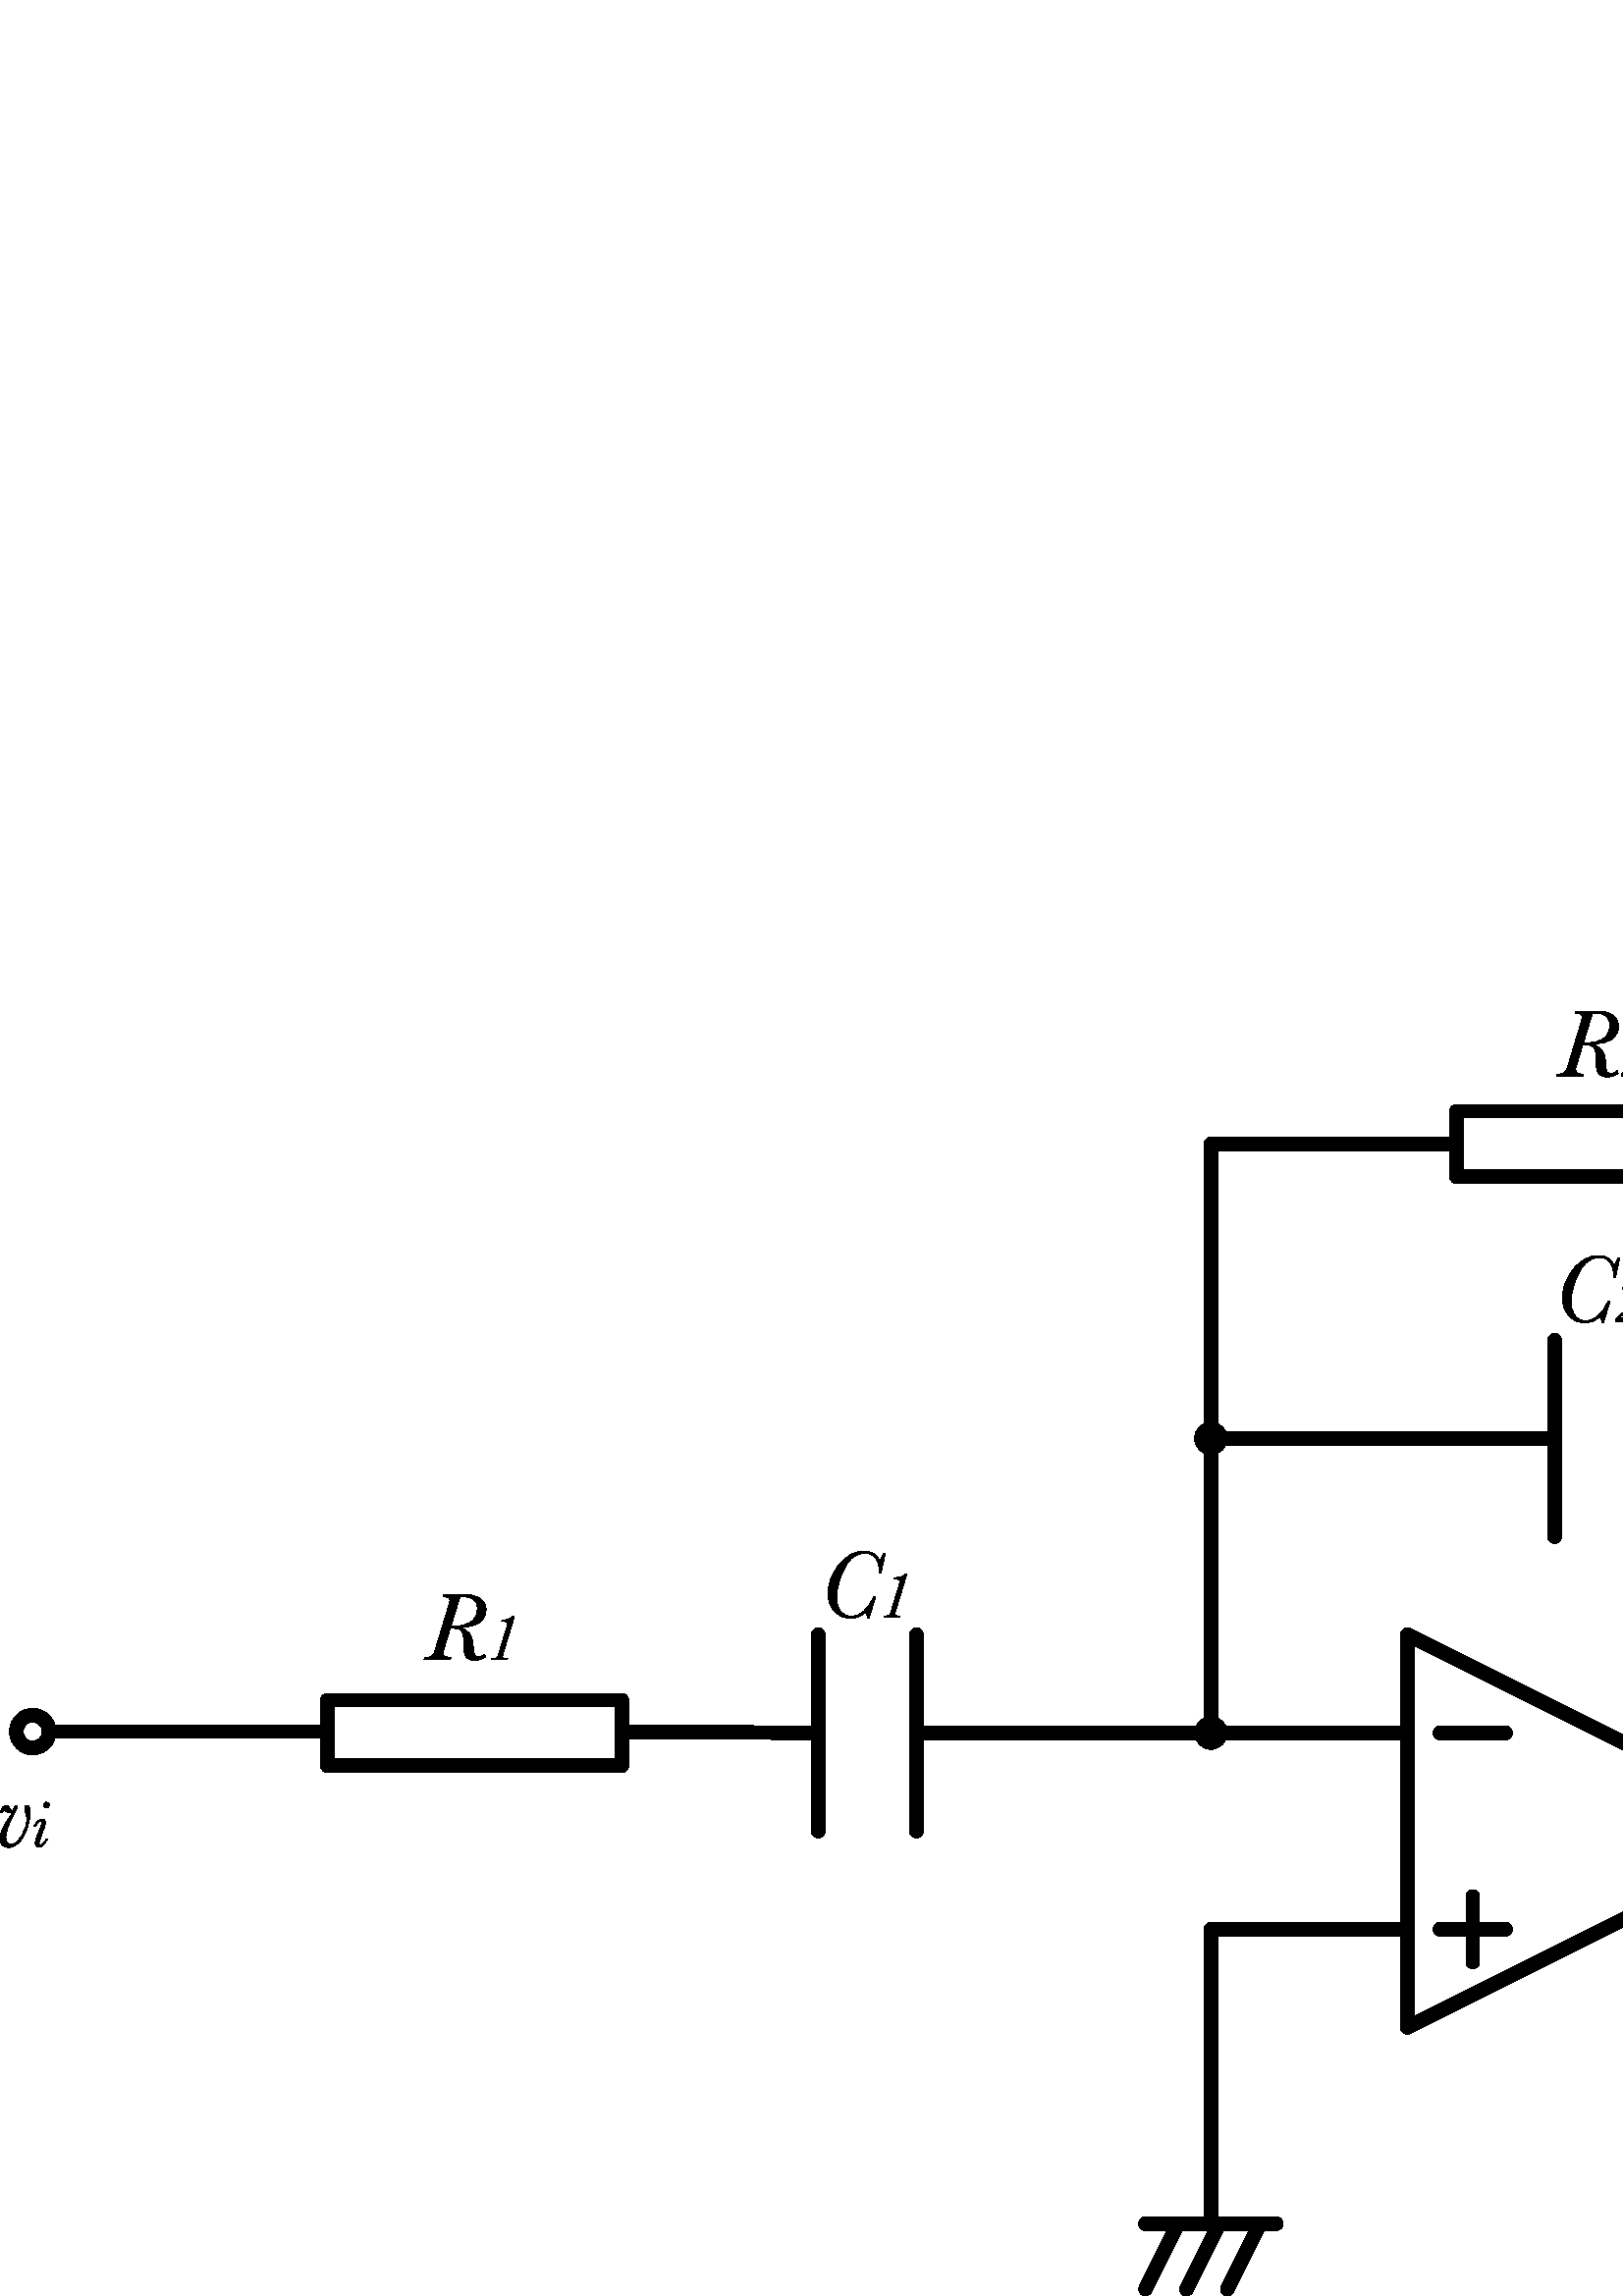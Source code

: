 %!PS-Adobe-3.0 EPSF-3.0
%%HiResBoundingBox: 0 0 812.5 471.168
%%BoundingBox: 0 0 813 472
%LanguageLevel: 3
%%DocumentData: Clean7Bit
%%EndComments
%%BeginProlog
101 dict begin
/m/moveto
/l/lineto
/c/curveto
3{load def}repeat
%%EndProlog
gsave
 
 % 
   newpath
   516 98.5 m
   516 98.5 516 242.5 516 242.5 c
   516 242.5 660 170.5 660 170.5 c
   660 170.5 516 98.5 516 98.5 c
   closepath
   /DeviceRGB setcolorspace
   0 0 0 setcolor
   5 setlinewidth
   1 setlinecap
   1 setlinejoin
   [] 0 setdash
   stroke
 
 % 
   516 134.5 m
   516 134.5 444 134.5 444 134.5 c
   444 134.5 444 26.5 444 26.5 c
   /DeviceRGB setcolorspace
   0 0 0 setcolor
   5 setlinewidth
   1 setlinecap
   1 setlinejoin
   [] 0 setdash
   stroke
 
 % 
   516 206.5 m
   516 206.5 336 206.5 336 206.5 c
   /DeviceRGB setcolorspace
   0 0 0 setcolor
   5 setlinewidth
   1 setlinecap
   1 setlinejoin
   [] 0 setdash
   stroke
 
 % 
   444 206.5 m
   444 206.5 444 314.5 444 314.5 c
   /DeviceRGB setcolorspace
   0 0 0 setcolor
   5 setlinewidth
   1 setlinecap
   1 setlinejoin
   [] 0 setdash
   stroke
 
 % 
   444 212.5 m
   447.311 212.5 450 209.811 450 206.5 c
   450 203.189 447.311 200.5 444 200.5 c
   440.689 200.5 438 203.189 438 206.5 c
   438 209.811 440.689 212.5 444 212.5 c
   closepath
   /DeviceRGB setcolorspace
   0 0 0 setcolor
   eofill
 
 % 
   660 170.5 m
   660 170.5 798 170.5 798 170.5 c
   /DeviceRGB setcolorspace
   0 0 0 setcolor
   5 setlinewidth
   1 setlinecap
   1 setlinejoin
   [] 0 setdash
   stroke
 
 % 
   420 26.5 m
   420 26.5 468 26.5 468 26.5 c
   /DeviceRGB setcolorspace
   0 0 0 setcolor
   5 setlinewidth
   1 setlinecap
   1 setlinejoin
   [] 0 setdash
   stroke
 
 % 
   432 26.5 m
   432 26.5 420 2.5 420 2.5 c
   /DeviceRGB setcolorspace
   0 0 0 setcolor
   5 setlinewidth
   1 setlinecap
   1 setlinejoin
   [] 0 setdash
   stroke
 
 % 
   447 26.5 m
   447 26.5 435 2.5 435 2.5 c
   /DeviceRGB setcolorspace
   0 0 0 setcolor
   5 setlinewidth
   1 setlinecap
   1 setlinejoin
   [] 0 setdash
   stroke
 
 % 
   462 26.5 m
   462 26.5 450 2.5 450 2.5 c
   /DeviceRGB setcolorspace
   0 0 0 setcolor
   5 setlinewidth
   1 setlinecap
   1 setlinejoin
   [] 0 setdash
   stroke
 
 % 
   228 218.5 m
   228 218.5 228 194.5 228 194.5 c
   228 194.5 120 194.5 120 194.5 c
   120 194.5 120 218.5 120 218.5 c
   120 218.5 228 218.5 228 218.5 c
   closepath
   /DeviceRGB setcolorspace
   0 0 0 setcolor
   5 setlinewidth
   1 setlinecap
   1 setlinejoin
   [] 0 setdash
   stroke
 
 % 
   120 206.992 m
   120 206.992 18 206.992 18 206.992 c
   /DeviceRGB setcolorspace
   0 0 0 setcolor
   5 setlinewidth
   1 setlinecap
   1 setlinejoin
   [] 0 setdash
   stroke
 
 % 
   12 212.992 m
   15.311 212.992 18 210.304 18 206.992 c
   18 203.681 15.311 200.992 12 200.992 c
   8.689 200.992 6 203.681 6 206.992 c
   6 210.304 8.689 212.992 12 212.992 c
   closepath
   /DeviceRGB setcolorspace
   0 0 0 setcolor
   5 setlinewidth
   1 setlinecap
   1 setlinejoin
   [] 0 setdash
   stroke
 
 % 
   804 176.5 m
   807.311 176.5 810 173.811 810 170.5 c
   810 167.189 807.311 164.5 804 164.5 c
   800.689 164.5 798 167.189 798 170.5 c
   798 173.811 800.689 176.5 804 176.5 c
   closepath
   /DeviceRGB setcolorspace
   0 0 0 setcolor
   5 setlinewidth
   1 setlinecap
   1 setlinejoin
   [] 0 setdash
   stroke
 
 % 
   444 314.5 m
   444 314.5 570 314.5 570 314.5 c
   /DeviceRGB setcolorspace
   0 0 0 setcolor
   5 setlinewidth
   1 setlinecap
   1 setlinejoin
   [] 0 setdash
   stroke
 
 % 
   606 314.5 m
   732 314.5 l
   732 314.5 732 170.5 732 170.5 c
   /DeviceRGB setcolorspace
   0 0 0 setcolor
   5 setlinewidth
   1 setlinecap
   1 setlinejoin
   [] 0 setdash
   stroke
 
 % 
   528 206.5 m
   528 206.5 552 206.5 552 206.5 c
   /DeviceRGB setcolorspace
   0 0 0 setcolor
   5 setlinewidth
   1 setlinecap
   1 setlinejoin
   [] 0 setdash
   stroke
 
 % 
   528 134.5 m
   528 134.5 552 134.5 552 134.5 c
   /DeviceRGB setcolorspace
   0 0 0 setcolor
   5 setlinewidth
   1 setlinecap
   1 setlinejoin
   [] 0 setdash
   stroke
 
 % 
   540 122.5 m
   540 122.5 540 146.5 540 146.5 c
   /DeviceRGB setcolorspace
   0 0 0 setcolor
   5 setlinewidth
   1 setlinecap
   1 setlinejoin
   [] 0 setdash
   stroke
 
 % 
   732 176.5 m
   735.311 176.5 738 173.811 738 170.5 c
   738 167.189 735.311 164.5 732 164.5 c
   728.689 164.5 726 167.189 726 170.5 c
   726 173.811 728.689 176.5 732 176.5 c
   closepath
   /DeviceRGB setcolorspace
   0 0 0 setcolor
   eofill
 
 % 
   570 350.5 m
   570 350.5 570 278.5 570 278.5 c
   /DeviceRGB setcolorspace
   0 0 0 setcolor
   5 setlinewidth
   1 setlinecap
   1 setlinejoin
   [] 0 setdash
   stroke
 
 % R1
   177.694 235.357 m
   177.694 235.357 178.081 234.531 178.081 234.531 c
   176.78 233.547 175.45 233.055 174.091 233.055 c
   172.72 233.055 171.694 233.465 171.015 234.285 c
   170.335 235.105 169.995 236.418 169.995 238.223 c
   169.995 238.223 170.013 239.664 170.013 239.664 c
   170.013 241.293 169.872 242.447 169.591 243.127 c
   169.31 243.807 168.917 244.264 168.413 244.498 c
   167.909 244.732 167.101 244.85 165.987 244.85 c
   165.987 244.85 165.108 244.85 165.108 244.85 c
   165.108 244.85 162.999 237.959 162.999 237.959 c
   162.647 236.811 162.472 236.119 162.472 235.885 c
   162.472 235.264 162.727 234.827 163.236 234.575 c
   163.746 234.323 164.306 234.197 164.915 234.197 c
   164.915 234.197 165.407 234.197 165.407 234.197 c
   165.407 234.197 165.161 233.389 165.161 233.389 c
   165.161 233.389 155.511 233.389 155.511 233.389 c
   155.511 233.389 155.757 234.197 155.757 234.197 c
   155.757 234.197 156.144 234.197 156.144 234.197 c
   156.87 234.197 157.485 234.329 157.989 234.593 c
   158.493 234.856 158.836 235.161 159.018 235.507 c
   159.199 235.853 159.466 236.611 159.817 237.783 c
   159.817 237.783 164.423 252.953 164.423 252.953 c
   164.774 254.125 164.95 254.863 164.95 255.168 c
   164.95 255.578 164.774 255.889 164.423 256.1 c
   164.071 256.311 163.386 256.416 162.366 256.416 c
   162.366 256.416 162.612 257.225 162.612 257.225 c
   162.612 257.225 168.853 257.225 168.853 257.225 c
   170.587 257.225 171.885 257.181 172.746 257.093 c
   173.607 257.005 174.489 256.718 175.392 256.231 c
   176.294 255.745 176.988 255.109 177.475 254.324 c
   177.961 253.539 178.204 252.66 178.204 251.688 c
   178.204 249.859 177.457 248.336 175.963 247.117 c
   174.469 245.898 172.093 245.242 168.835 245.148 c
   170.546 244.527 171.735 243.678 172.403 242.6 c
   173.071 241.521 173.446 240.021 173.528 238.1 c
   173.587 236.635 173.739 235.65 173.985 235.146 c
   174.231 234.643 174.7 234.391 175.392 234.391 c
   175.989 234.391 176.757 234.713 177.694 235.357 c
   closepath
   165.354 245.605 m
   165.354 245.605 166.058 245.605 166.058 245.605 c
   169.058 245.605 171.302 246.18 172.79 247.328 c
   174.278 248.477 175.022 250.082 175.022 252.145 c
   175.022 253.598 174.568 254.685 173.66 255.405 c
   172.752 256.126 171.39 256.486 169.573 256.486 c
   169.292 256.486 168.987 256.475 168.659 256.451 c
   168.659 256.451 165.354 245.605 165.354 245.605 c
   closepath
   /DeviceRGB setcolorspace
   0 0 0 setcolor
   fill
   187.954 249.162 m
   187.954 249.162 188.61 249.162 188.61 249.162 c
   188.61 249.162 184.438 235.428 184.438 235.428 c
   184.267 234.873 184.181 234.533 184.181 234.408 c
   184.181 234.213 184.263 234.084 184.427 234.021 c
   184.591 233.959 184.899 233.928 185.353 233.928 c
   185.353 233.928 186.161 233.928 186.161 233.928 c
   186.161 233.928 185.997 233.389 185.997 233.389 c
   185.997 233.389 180.173 233.389 180.173 233.389 c
   180.173 233.389 180.337 233.928 180.337 233.928 c
   180.337 233.928 180.993 233.928 180.993 233.928 c
   181.681 233.928 182.097 233.988 182.241 234.109 c
   182.386 234.23 182.583 234.701 182.833 235.521 c
   182.833 235.521 185.81 245.318 185.81 245.318 c
   186.021 246.014 186.126 246.439 186.126 246.596 c
   186.126 247.088 185.63 247.354 184.638 247.393 c
   184.638 247.393 183.946 247.416 183.946 247.416 c
   183.946 247.416 184.099 247.92 184.099 247.92 c
   185.989 247.951 187.274 248.365 187.954 249.162 c
   closepath
   /DeviceRGB setcolorspace
   0 0 0 setcolor
   fill
 
 % 
   642 434.5 m
   642 434.5 642 410.5 642 410.5 c
   642 410.5 534 410.5 534 410.5 c
   534 410.5 534 434.5 534 434.5 c
   534 434.5 642 434.5 642 434.5 c
   closepath
   /DeviceRGB setcolorspace
   0 0 0 setcolor
   5 setlinewidth
   1 setlinecap
   1 setlinejoin
   [] 0 setdash
   stroke
 
 % R2
   592.919 449.301 m
   592.919 449.301 593.306 448.475 593.306 448.475 c
   592.005 447.49 590.675 446.998 589.315 446.998 c
   587.944 446.998 586.919 447.408 586.239 448.229 c
   585.56 449.049 585.22 450.361 585.22 452.166 c
   585.22 452.166 585.237 453.607 585.237 453.607 c
   585.237 455.236 585.097 456.391 584.815 457.07 c
   584.534 457.75 584.142 458.207 583.638 458.441 c
   583.134 458.676 582.325 458.793 581.212 458.793 c
   581.212 458.793 580.333 458.793 580.333 458.793 c
   580.333 458.793 578.224 451.902 578.224 451.902 c
   577.872 450.754 577.696 450.063 577.696 449.828 c
   577.696 449.207 577.951 448.771 578.461 448.519 c
   578.971 448.267 579.53 448.141 580.14 448.141 c
   580.14 448.141 580.632 448.141 580.632 448.141 c
   580.632 448.141 580.386 447.332 580.386 447.332 c
   580.386 447.332 570.735 447.332 570.735 447.332 c
   570.735 447.332 570.981 448.141 570.981 448.141 c
   570.981 448.141 571.368 448.141 571.368 448.141 c
   572.095 448.141 572.71 448.272 573.214 448.536 c
   573.718 448.8 574.061 449.104 574.242 449.45 c
   574.424 449.796 574.69 450.555 575.042 451.727 c
   575.042 451.727 579.647 466.896 579.647 466.896 c
   579.999 468.068 580.175 468.807 580.175 469.111 c
   580.175 469.521 579.999 469.832 579.647 470.043 c
   579.296 470.254 578.61 470.359 577.591 470.359 c
   577.591 470.359 577.837 471.168 577.837 471.168 c
   577.837 471.168 584.077 471.168 584.077 471.168 c
   585.812 471.168 587.109 471.124 587.971 471.036 c
   588.832 470.948 589.714 470.661 590.616 470.175 c
   591.519 469.688 592.213 469.053 592.699 468.268 c
   593.186 467.482 593.429 466.604 593.429 465.631 c
   593.429 463.803 592.682 462.279 591.187 461.061 c
   589.693 459.842 587.317 459.186 584.06 459.092 c
   585.771 458.471 586.96 457.621 587.628 456.543 c
   588.296 455.465 588.671 453.965 588.753 452.043 c
   588.812 450.578 588.964 449.594 589.21 449.09 c
   589.456 448.586 589.925 448.334 590.616 448.334 c
   591.214 448.334 591.981 448.656 592.919 449.301 c
   closepath
   580.579 459.549 m
   580.579 459.549 581.282 459.549 581.282 459.549 c
   584.282 459.549 586.526 460.123 588.015 461.271 c
   589.503 462.42 590.247 464.025 590.247 466.088 c
   590.247 467.541 589.793 468.628 588.885 469.349 c
   587.977 470.069 586.614 470.43 584.798 470.43 c
   584.517 470.43 584.212 470.418 583.884 470.395 c
   583.884 470.395 580.579 459.549 580.579 459.549 c
   closepath
   /DeviceRGB setcolorspace
   0 0 0 setcolor
   fill
   602.792 448.703 m
   602.792 448.703 602.124 446.5 602.124 446.5 c
   602.124 446.5 601.761 446.5 601.761 446.5 c
   601.761 446.5 601.761 446.629 601.761 446.629 c
   601.761 446.941 601.69 447.137 601.55 447.215 c
   601.409 447.293 600.991 447.332 600.296 447.332 c
   600.296 447.332 594.413 447.332 594.413 447.332 c
   594.413 447.738 594.462 448.025 594.56 448.193 c
   594.657 448.361 594.956 448.672 595.456 449.125 c
   599.144 452.5 601.423 454.873 602.294 456.244 c
   603.165 457.615 603.601 458.855 603.601 459.965 c
   603.601 460.668 603.368 461.271 602.903 461.775 c
   602.438 462.279 601.823 462.531 601.058 462.531 c
   600.331 462.531 599.712 462.314 599.2 461.881 c
   598.688 461.447 598.433 460.926 598.433 460.316 c
   598.433 459.652 598.655 459.137 599.101 458.77 c
   599.179 458.699 599.218 458.637 599.218 458.582 c
   599.218 458.488 599.056 458.314 598.731 458.061 c
   598.407 457.807 598.163 457.68 597.999 457.68 c
   597.796 457.68 597.599 457.859 597.407 458.219 c
   597.216 458.578 597.12 459.004 597.12 459.496 c
   597.12 460.426 597.521 461.262 598.321 462.004 c
   599.122 462.746 600.171 463.117 601.468 463.117 c
   602.726 463.117 603.673 462.797 604.31 462.156 c
   604.946 461.516 605.265 460.719 605.265 459.766 c
   605.265 458.656 604.901 457.607 604.175 456.619 c
   603.448 455.631 602.046 454.242 599.968 452.453 c
   598.476 451.172 597.069 449.922 595.749 448.703 c
   595.749 448.703 602.792 448.703 602.792 448.703 c
   closepath
   /DeviceRGB setcolorspace
   0 0 0 setcolor
   fill
 
 % vi
   0.721 177.156 m
   0.721 177.156 0 177.156 0 177.156 c
   0.551 178.973 1.307 179.881 2.268 179.881 c
   2.783 179.881 3.293 179.453 3.797 178.598 c
   3.984 178.27 4.213 178.105 4.482 178.105 c
   4.764 178.105 4.98 178.346 5.133 178.826 c
   5.355 179.529 5.643 179.881 5.994 179.881 c
   6.264 179.881 6.398 179.752 6.398 179.494 c
   6.398 179.248 6.217 178.785 5.854 178.105 c
   4.447 175.48 3.478 173.45 2.944 172.015 c
   2.411 170.579 2.145 169.293 2.145 168.156 c
   2.145 167.336 2.32 166.7 2.672 166.249 c
   3.023 165.798 3.428 165.572 3.885 165.572 c
   5.256 165.572 6.589 166.642 7.884 168.78 c
   9.179 170.919 9.826 172.996 9.826 175.012 c
   9.826 175.809 9.656 176.605 9.316 177.402 c
   9.105 177.895 9 178.322 9 178.686 c
   9 179.482 9.299 179.881 9.896 179.881 c
   10.248 179.881 10.535 179.676 10.758 179.266 c
   10.98 178.855 11.092 178.299 11.092 177.596 c
   11.092 176.037 10.752 174.124 10.072 171.856 c
   9.393 169.589 8.414 167.796 7.137 166.478 c
   5.859 165.159 4.523 164.5 3.129 164.5 c
   2.203 164.5 1.462 164.787 0.905 165.361 c
   0.349 165.936 0.07 166.732 0.07 167.752 c
   0.07 168.807 0.357 169.979 0.932 171.268 c
   1.506 172.557 2.473 174.191 3.832 176.172 c
   4.043 176.477 4.236 176.787 4.412 177.104 c
   4.564 177.361 4.67 177.531 4.729 177.613 c
   4.26 177.32 3.838 177.174 3.463 177.174 c
   3.076 177.174 2.742 177.314 2.461 177.596 c
   2.156 177.889 1.881 178.035 1.635 178.035 c
   1.248 178.035 0.943 177.742 0.721 177.156 c
   closepath
   /DeviceRGB setcolorspace
   0 0 0 setcolor
   fill
   16.02 180.086 m
   16.02 180.367 16.119 180.607 16.318 180.807 c
   16.518 181.006 16.758 181.105 17.039 181.105 c
   17.32 181.105 17.561 181.006 17.76 180.807 c
   17.959 180.607 18.059 180.367 18.059 180.086 c
   18.059 179.805 17.959 179.563 17.76 179.359 c
   17.561 179.156 17.32 179.055 17.039 179.055 c
   16.75 179.055 16.508 179.158 16.313 179.365 c
   16.117 179.572 16.02 179.813 16.02 180.086 c
   closepath
   16.887 167.559 m
   16.887 167.559 17.449 167.559 17.449 167.559 c
   17.082 166.801 16.604 166.129 16.014 165.543 c
   15.424 164.957 14.855 164.664 14.309 164.664 c
   13.941 164.664 13.619 164.795 13.342 165.057 c
   13.064 165.318 12.926 165.703 12.926 166.211 c
   12.926 166.625 13.145 167.418 13.582 168.59 c
   13.582 168.59 14.93 172.164 14.93 172.164 c
   15.242 173 15.398 173.508 15.398 173.688 c
   15.398 173.844 15.361 173.961 15.287 174.039 c
   15.213 174.117 15.102 174.156 14.953 174.156 c
   14.648 174.156 14.287 173.92 13.869 173.447 c
   13.451 172.975 13.156 172.547 12.984 172.164 c
   12.984 172.164 12.422 172.164 12.422 172.164 c
   12.852 173.016 13.342 173.688 13.893 174.18 c
   14.443 174.672 14.957 174.918 15.434 174.918 c
   15.801 174.918 16.102 174.793 16.336 174.543 c
   16.57 174.293 16.688 173.965 16.688 173.559 c
   16.688 173.145 16.48 172.387 16.066 171.285 c
   16.066 171.285 14.941 168.238 14.941 168.238 c
   14.527 167.137 14.32 166.445 14.32 166.164 c
   14.32 165.938 14.365 165.768 14.455 165.654 c
   14.545 165.541 14.676 165.484 14.848 165.484 c
   15.426 165.484 16.105 166.176 16.887 167.559 c
   closepath
   /DeviceRGB setcolorspace
   0 0 0 setcolor
   fill
 
 % vo
   790.811 152.664 m
   790.811 152.664 790.09 152.664 790.09 152.664 c
   790.641 154.48 791.396 155.389 792.357 155.389 c
   792.873 155.389 793.383 154.961 793.887 154.105 c
   794.074 153.777 794.303 153.613 794.572 153.613 c
   794.854 153.613 795.07 153.854 795.223 154.334 c
   795.445 155.037 795.732 155.389 796.084 155.389 c
   796.354 155.389 796.488 155.26 796.488 155.002 c
   796.488 154.756 796.307 154.293 795.943 153.613 c
   794.537 150.988 793.567 148.958 793.034 147.522 c
   792.501 146.087 792.234 144.801 792.234 143.664 c
   792.234 142.844 792.41 142.208 792.762 141.757 c
   793.113 141.306 793.518 141.08 793.975 141.08 c
   795.346 141.08 796.679 142.149 797.974 144.288 c
   799.269 146.427 799.916 148.504 799.916 150.52 c
   799.916 151.316 799.746 152.113 799.406 152.91 c
   799.195 153.402 799.09 153.83 799.09 154.193 c
   799.09 154.99 799.389 155.389 799.986 155.389 c
   800.338 155.389 800.625 155.184 800.848 154.773 c
   801.07 154.363 801.182 153.807 801.182 153.104 c
   801.182 151.545 800.842 149.632 800.162 147.364 c
   799.482 145.097 798.504 143.304 797.227 141.985 c
   795.949 140.667 794.613 140.008 793.219 140.008 c
   792.293 140.008 791.552 140.295 790.995 140.869 c
   790.438 141.443 790.16 142.24 790.16 143.26 c
   790.16 144.314 790.447 145.486 791.021 146.775 c
   791.596 148.064 792.562 149.699 793.922 151.68 c
   794.133 151.984 794.326 152.295 794.502 152.611 c
   794.654 152.869 794.76 153.039 794.818 153.121 c
   794.35 152.828 793.928 152.682 793.553 152.682 c
   793.166 152.682 792.832 152.822 792.551 153.104 c
   792.246 153.396 791.971 153.543 791.725 153.543 c
   791.338 153.543 791.033 153.25 790.811 152.664 c
   closepath
   /DeviceRGB setcolorspace
   0 0 0 setcolor
   fill
   802.711 143.582 m
   802.711 144.52 802.93 145.541 803.367 146.646 c
   803.805 147.752 804.43 148.648 805.242 149.336 c
   806.055 150.023 806.844 150.367 807.609 150.367 c
   808.305 150.367 808.877 150.072 809.326 149.482 c
   809.775 148.893 810 148.094 810 147.086 c
   810 145.867 809.75 144.711 809.25 143.617 c
   808.75 142.523 808.123 141.686 807.369 141.104 c
   806.615 140.521 805.875 140.23 805.148 140.23 c
   804.5 140.23 803.932 140.48 803.443 140.98 c
   802.955 141.48 802.711 142.348 802.711 143.582 c
   closepath
   803.965 142.234 m
   803.965 141.813 804.074 141.453 804.293 141.156 c
   804.512 140.859 804.812 140.711 805.195 140.711 c
   806.242 140.711 807.104 141.703 807.779 143.688 c
   808.455 145.672 808.793 147.188 808.793 148.234 c
   808.793 148.773 808.689 149.178 808.482 149.447 c
   808.275 149.717 807.965 149.852 807.551 149.852 c
   806.574 149.852 805.732 148.932 805.025 147.092 c
   804.318 145.252 803.965 143.633 803.965 142.234 c
   closepath
   /DeviceRGB setcolorspace
   0 0 0 setcolor
   fill
 
 % 
   606 350.5 m
   606 350.5 606 278.5 606 278.5 c
   /DeviceRGB setcolorspace
   0 0 0 setcolor
   5 setlinewidth
   1 setlinecap
   1 setlinejoin
   [] 0 setdash
   stroke
 
 % C2
   589.535 364.768 m
   589.535 364.768 590.326 364.768 590.326 364.768 c
   590.326 364.768 587.936 357.033 587.936 357.033 c
   587.936 357.033 587.197 357.033 587.197 357.033 c
   587.197 357.771 587.139 358.563 587.021 359.406 c
   585.311 357.742 583.348 356.91 581.133 356.91 c
   578.578 356.91 576.551 357.833 575.051 359.679 c
   573.551 361.524 572.801 363.625 572.801 365.98 c
   572.801 369.742 574.154 373.284 576.861 376.606 c
   579.568 379.929 582.633 381.59 586.055 381.59 c
   587.484 381.59 588.688 381.279 589.667 380.658 c
   590.646 380.037 591.398 379.105 591.926 377.863 c
   592.453 378.754 592.852 379.668 593.121 380.605 c
   593.121 380.605 593.895 380.605 593.895 380.605 c
   593.895 380.605 592.312 373.662 592.312 373.662 c
   592.312 373.662 591.574 373.662 591.574 373.662 c
   591.609 373.979 591.627 374.277 591.627 374.559 c
   591.627 376.574 591.152 378.127 590.203 379.217 c
   589.254 380.307 588 380.852 586.441 380.852 c
   584.73 380.852 583.137 380.23 581.66 378.988 c
   580.184 377.746 578.874 375.622 577.731 372.616 c
   576.589 369.61 576.018 366.953 576.018 364.645 c
   576.018 362.617 576.501 360.953 577.468 359.652 c
   578.435 358.352 579.756 357.701 581.432 357.701 c
   584.713 357.701 587.414 360.057 589.535 364.768 c
   closepath
   /DeviceRGB setcolorspace
   0 0 0 setcolor
   fill
   600.727 358.703 m
   600.727 358.703 600.059 356.5 600.059 356.5 c
   600.059 356.5 599.695 356.5 599.695 356.5 c
   599.695 356.5 599.695 356.629 599.695 356.629 c
   599.695 356.941 599.625 357.137 599.484 357.215 c
   599.344 357.293 598.926 357.332 598.23 357.332 c
   598.23 357.332 592.348 357.332 592.348 357.332 c
   592.348 357.738 592.396 358.025 592.494 358.193 c
   592.592 358.361 592.891 358.672 593.391 359.125 c
   597.078 362.5 599.357 364.873 600.229 366.244 c
   601.1 367.615 601.535 368.855 601.535 369.965 c
   601.535 370.668 601.303 371.271 600.838 371.775 c
   600.373 372.279 599.758 372.531 598.992 372.531 c
   598.266 372.531 597.646 372.314 597.135 371.881 c
   596.623 371.447 596.367 370.926 596.367 370.316 c
   596.367 369.652 596.59 369.137 597.035 368.77 c
   597.113 368.699 597.152 368.637 597.152 368.582 c
   597.152 368.488 596.99 368.314 596.666 368.061 c
   596.342 367.807 596.098 367.68 595.934 367.68 c
   595.73 367.68 595.533 367.859 595.342 368.219 c
   595.15 368.578 595.055 369.004 595.055 369.496 c
   595.055 370.426 595.455 371.262 596.256 372.004 c
   597.057 372.746 598.105 373.117 599.402 373.117 c
   600.66 373.117 601.607 372.797 602.244 372.156 c
   602.881 371.516 603.199 370.719 603.199 369.766 c
   603.199 368.656 602.836 367.607 602.109 366.619 c
   601.383 365.631 599.98 364.242 597.902 362.453 c
   596.41 361.172 595.004 359.922 593.684 358.703 c
   593.684 358.703 600.727 358.703 600.727 358.703 c
   closepath
   /DeviceRGB setcolorspace
   0 0 0 setcolor
   fill
 
 % 
   300 242.5 m
   300 242.5 300 170.5 300 170.5 c
   /DeviceRGB setcolorspace
   0 0 0 setcolor
   5 setlinewidth
   1 setlinecap
   1 setlinejoin
   [] 0 setdash
   stroke
 
 % 
   336 242.5 m
   336 242.5 336 170.5 336 170.5 c
   /DeviceRGB setcolorspace
   0 0 0 setcolor
   5 setlinewidth
   1 setlinecap
   1 setlinejoin
   [] 0 setdash
   stroke
 
 % C1
   320.25 256.357 m
   320.25 256.357 321.041 256.357 321.041 256.357 c
   321.041 256.357 318.65 248.623 318.65 248.623 c
   318.65 248.623 317.912 248.623 317.912 248.623 c
   317.912 249.361 317.854 250.152 317.736 250.996 c
   316.025 249.332 314.062 248.5 311.848 248.5 c
   309.293 248.5 307.266 249.423 305.766 251.269 c
   304.266 253.114 303.516 255.215 303.516 257.57 c
   303.516 261.332 304.869 264.874 307.576 268.196 c
   310.283 271.519 313.348 273.18 316.77 273.18 c
   318.199 273.18 319.403 272.869 320.382 272.248 c
   321.36 271.627 322.113 270.695 322.641 269.453 c
   323.168 270.344 323.566 271.258 323.836 272.195 c
   323.836 272.195 324.609 272.195 324.609 272.195 c
   324.609 272.195 323.027 265.252 323.027 265.252 c
   323.027 265.252 322.289 265.252 322.289 265.252 c
   322.324 265.568 322.342 265.867 322.342 266.148 c
   322.342 268.164 321.867 269.717 320.918 270.807 c
   319.969 271.896 318.715 272.441 317.156 272.441 c
   315.445 272.441 313.852 271.82 312.375 270.578 c
   310.898 269.336 309.589 267.212 308.446 264.206 c
   307.304 261.2 306.732 258.543 306.732 256.234 c
   306.732 254.207 307.216 252.543 308.183 251.242 c
   309.149 249.941 310.471 249.291 312.146 249.291 c
   315.428 249.291 318.129 251.646 320.25 256.357 c
   closepath
   /DeviceRGB setcolorspace
   0 0 0 setcolor
   fill
   331.828 264.695 m
   331.828 264.695 332.484 264.695 332.484 264.695 c
   332.484 264.695 328.312 250.961 328.312 250.961 c
   328.141 250.406 328.055 250.066 328.055 249.941 c
   328.055 249.746 328.137 249.617 328.301 249.555 c
   328.465 249.492 328.773 249.461 329.227 249.461 c
   329.227 249.461 330.035 249.461 330.035 249.461 c
   330.035 249.461 329.871 248.922 329.871 248.922 c
   329.871 248.922 324.047 248.922 324.047 248.922 c
   324.047 248.922 324.211 249.461 324.211 249.461 c
   324.211 249.461 324.867 249.461 324.867 249.461 c
   325.555 249.461 325.971 249.521 326.115 249.643 c
   326.26 249.764 326.457 250.234 326.707 251.055 c
   326.707 251.055 329.684 260.852 329.684 260.852 c
   329.895 261.547 330 261.973 330 262.129 c
   330 262.621 329.504 262.887 328.512 262.926 c
   328.512 262.926 327.82 262.949 327.82 262.949 c
   327.82 262.949 327.973 263.453 327.973 263.453 c
   329.863 263.484 331.148 263.898 331.828 264.695 c
   closepath
   /DeviceRGB setcolorspace
   0 0 0 setcolor
   fill
 
 % 
   444 314.5 m
   444 314.5 444 422.5 444 422.5 c
   444 422.5 534 422.5 534 422.5 c
   /DeviceRGB setcolorspace
   0 0 0 setcolor
   5 setlinewidth
   1 setlinecap
   1 setlinejoin
   [] 0 setdash
   stroke
 
 % 
   642 422.5 m
   642 422.5 732 422.5 732 422.5 c
   732 422.5 732 314.5 732 314.5 c
   /DeviceRGB setcolorspace
   0 0 0 setcolor
   5 setlinewidth
   1 setlinecap
   1 setlinejoin
   [] 0 setdash
   stroke
 
 % 
   444 320.5 m
   447.311 320.5 450 317.811 450 314.5 c
   450 311.189 447.311 308.5 444 308.5 c
   440.689 308.5 438 311.189 438 314.5 c
   438 317.811 440.689 320.5 444 320.5 c
   closepath
   /DeviceRGB setcolorspace
   0 0 0 setcolor
   eofill
 
 % 
   732 320.5 m
   735.311 320.5 738 317.811 738 314.5 c
   738 311.189 735.311 308.5 732 308.5 c
   728.689 308.5 726 311.189 726 314.5 c
   726 317.811 728.689 320.5 732 320.5 c
   closepath
   /DeviceRGB setcolorspace
   0 0 0 setcolor
   eofill
 
 % 
   228 206.992 m
   228 206.992 300 206.5 300 206.5 c
   /DeviceRGB setcolorspace
   0 0 0 setcolor
   5 setlinewidth
   1 setlinecap
   1 setlinejoin
   [] 0 setdash
   stroke
 grestore
showpage
end
